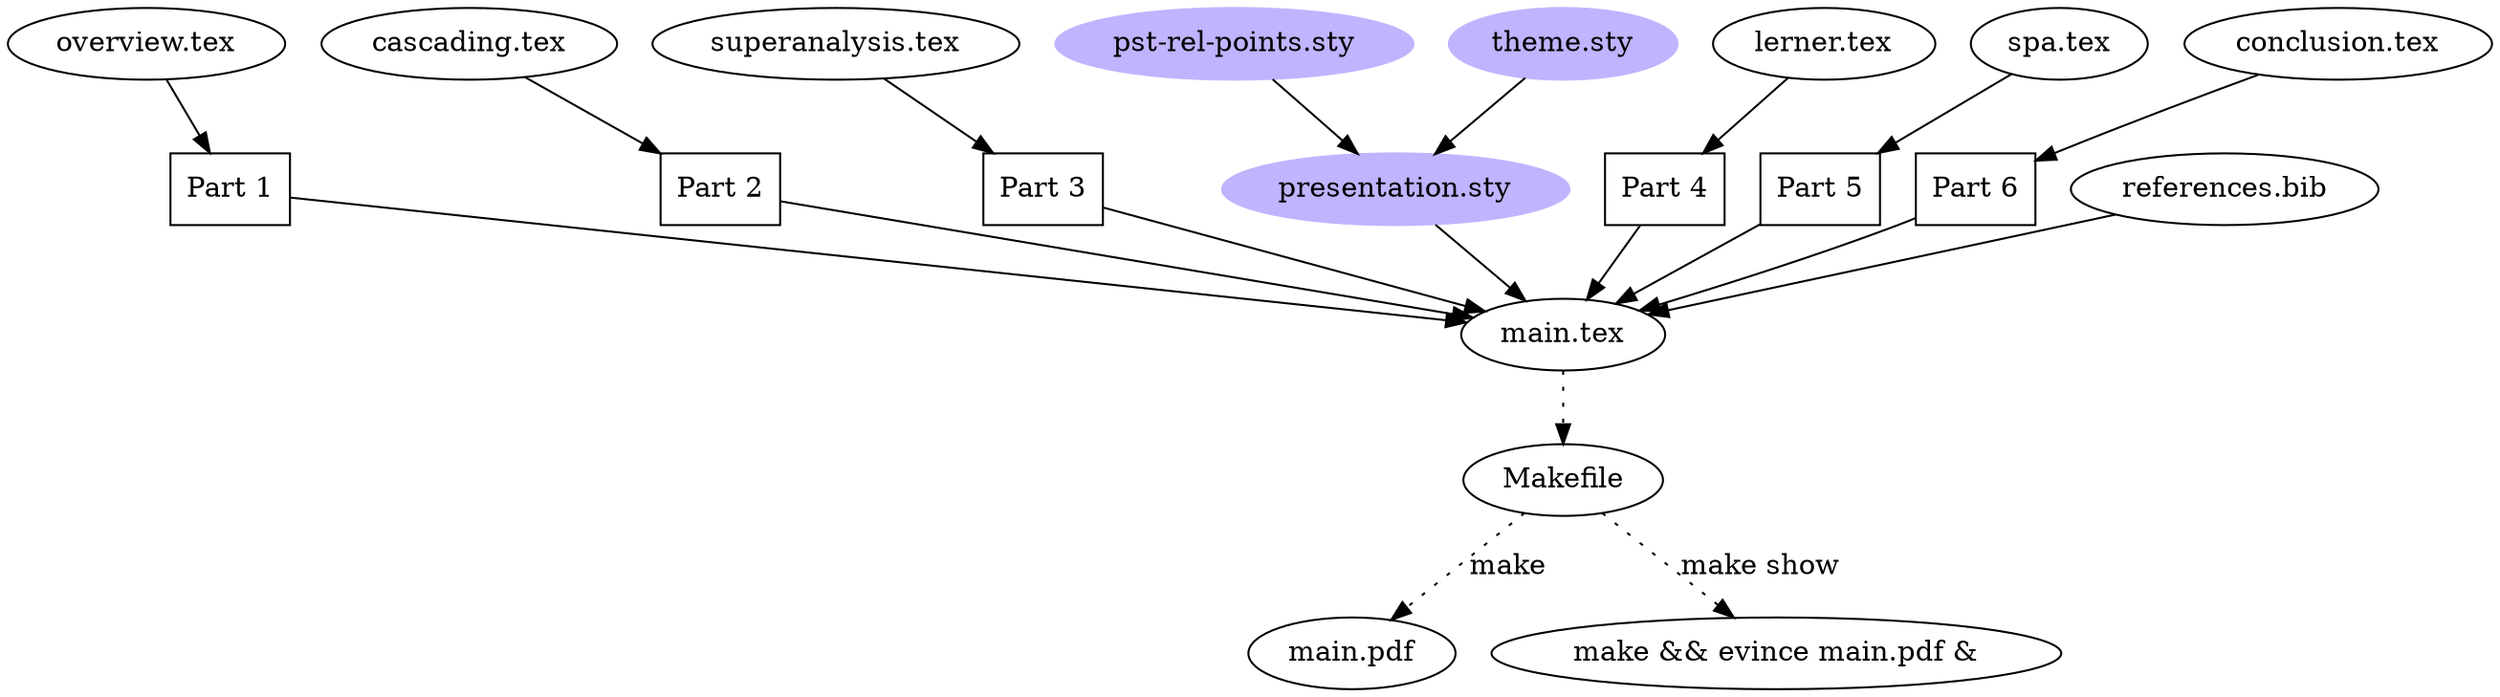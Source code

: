//  1. Save the file as structure.gv
//  2. Convert to jpg
//      dot -Tjpg structure.gv -o structure.jpg

digraph G {
    "theme.sty" [style=filled,color=".7 .3 1.0"];
    "pst-rel-points.sty" [style=filled,color=".7 .3 1.0"];
    "presentation.sty" [style=filled,color=".7 .3 1.0"];
    "Part 1" [shape=box];
    "Part 2" [shape=box];
    "Part 3" [shape=box];
    "Part 4" [shape=box];
    "Part 5" [shape=box];
    "Part 6" [shape=box];

    "theme.sty" -> "presentation.sty";
    "pst-rel-points.sty" -> "presentation.sty";
    "presentation.sty" -> "main.tex";
    "overview.tex" -> "Part 1" -> "main.tex";
    "cascading.tex" -> "Part 2" -> "main.tex";
    "superanalysis.tex" -> "Part 3" -> "main.tex";
    "lerner.tex" -> "Part 4" -> "main.tex";
    "spa.tex" -> "Part 5" -> "main.tex";
    "conclusion.tex" -> "Part 6" -> "main.tex";
    "references.bib" -> "main.tex";

    "main.tex" -> "Makefile" [style=dotted];
    "Makefile" -> "main.pdf" [style=dotted, label="make"];
    "Makefile" -> "make && evince main.pdf &" [style=dotted, label="make show"];
}
